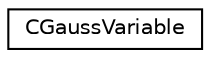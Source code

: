 digraph "Graphical Class Hierarchy"
{
 // LATEX_PDF_SIZE
  edge [fontname="Helvetica",fontsize="10",labelfontname="Helvetica",labelfontsize="10"];
  node [fontname="Helvetica",fontsize="10",shape=record];
  rankdir="LR";
  Node0 [label="CGaussVariable",height=0.2,width=0.4,color="black", fillcolor="white", style="filled",URL="$classCGaussVariable.html",tooltip="Main class for defining the gaussian points."];
}
